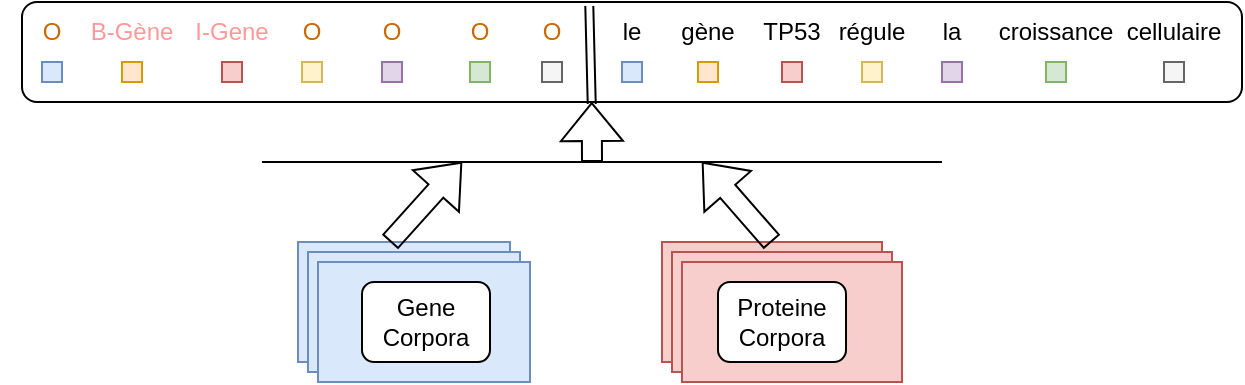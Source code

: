 <mxfile version="24.3.1" type="github">
  <diagram name="Page-1" id="dzp0P84TSuH4hanlOHp8">
    <mxGraphModel dx="880" dy="460" grid="1" gridSize="10" guides="1" tooltips="1" connect="1" arrows="1" fold="1" page="1" pageScale="1" pageWidth="827" pageHeight="1169" math="0" shadow="0">
      <root>
        <mxCell id="0" />
        <mxCell id="1" parent="0" />
        <object label="" id="hglJCg2SkFixT-TFs8rG-2">
          <mxCell style="verticalLabelPosition=bottom;verticalAlign=top;html=1;shape=mxgraph.basic.layered_rect;dx=10;outlineConnect=0;whiteSpace=wrap;rotation=0;direction=west;fillColor=#dae8fc;strokeColor=#6c8ebf;" vertex="1" parent="1">
            <mxGeometry x="298" y="500" width="116" height="70" as="geometry" />
          </mxCell>
        </object>
        <mxCell id="hglJCg2SkFixT-TFs8rG-3" value="" style="verticalLabelPosition=bottom;verticalAlign=top;html=1;shape=mxgraph.basic.layered_rect;dx=10;outlineConnect=0;whiteSpace=wrap;direction=west;fillColor=#f8cecc;strokeColor=#b85450;" vertex="1" parent="1">
          <mxGeometry x="480" y="500" width="120" height="70" as="geometry" />
        </mxCell>
        <mxCell id="hglJCg2SkFixT-TFs8rG-5" value="Gene Corpora" style="rounded=1;whiteSpace=wrap;html=1;" vertex="1" parent="1">
          <mxGeometry x="330" y="520" width="64" height="40" as="geometry" />
        </mxCell>
        <mxCell id="hglJCg2SkFixT-TFs8rG-8" value="Proteine Corpora" style="rounded=1;whiteSpace=wrap;html=1;" vertex="1" parent="1">
          <mxGeometry x="508" y="520" width="64" height="40" as="geometry" />
        </mxCell>
        <mxCell id="hglJCg2SkFixT-TFs8rG-10" value="" style="rounded=1;whiteSpace=wrap;html=1;" vertex="1" parent="1">
          <mxGeometry x="160" y="380" width="610" height="50" as="geometry" />
        </mxCell>
        <mxCell id="hglJCg2SkFixT-TFs8rG-14" value="" style="shape=flexArrow;endArrow=classic;html=1;rounded=0;" edge="1" parent="1">
          <mxGeometry width="50" height="50" relative="1" as="geometry">
            <mxPoint x="344" y="500" as="sourcePoint" />
            <mxPoint x="380" y="460" as="targetPoint" />
          </mxGeometry>
        </mxCell>
        <mxCell id="hglJCg2SkFixT-TFs8rG-17" value="" style="shape=flexArrow;endArrow=classic;html=1;rounded=0;exitX=0;exitY=0;exitDx=65;exitDy=70;exitPerimeter=0;" edge="1" parent="1" source="hglJCg2SkFixT-TFs8rG-3">
          <mxGeometry width="50" height="50" relative="1" as="geometry">
            <mxPoint x="230" y="470" as="sourcePoint" />
            <mxPoint x="500" y="460" as="targetPoint" />
          </mxGeometry>
        </mxCell>
        <mxCell id="hglJCg2SkFixT-TFs8rG-24" value="" style="endArrow=none;html=1;rounded=0;" edge="1" parent="1">
          <mxGeometry width="50" height="50" relative="1" as="geometry">
            <mxPoint x="280" y="460" as="sourcePoint" />
            <mxPoint x="620" y="460" as="targetPoint" />
          </mxGeometry>
        </mxCell>
        <mxCell id="hglJCg2SkFixT-TFs8rG-26" value="" style="shape=flexArrow;endArrow=classic;html=1;rounded=0;entryX=0.467;entryY=1;entryDx=0;entryDy=0;entryPerimeter=0;" edge="1" parent="1" target="hglJCg2SkFixT-TFs8rG-10">
          <mxGeometry width="50" height="50" relative="1" as="geometry">
            <mxPoint x="445" y="460" as="sourcePoint" />
            <mxPoint x="440" y="420" as="targetPoint" />
          </mxGeometry>
        </mxCell>
        <mxCell id="hglJCg2SkFixT-TFs8rG-27" value="" style="shape=link;html=1;rounded=0;entryX=0.465;entryY=0.04;entryDx=0;entryDy=0;entryPerimeter=0;exitX=0.467;exitY=1.02;exitDx=0;exitDy=0;exitPerimeter=0;" edge="1" parent="1" source="hglJCg2SkFixT-TFs8rG-10" target="hglJCg2SkFixT-TFs8rG-10">
          <mxGeometry width="100" relative="1" as="geometry">
            <mxPoint x="370" y="440" as="sourcePoint" />
            <mxPoint x="470" y="440" as="targetPoint" />
          </mxGeometry>
        </mxCell>
        <mxCell id="hglJCg2SkFixT-TFs8rG-28" value="" style="rounded=0;whiteSpace=wrap;html=1;fillColor=#dae8fc;strokeColor=#6c8ebf;" vertex="1" parent="1">
          <mxGeometry x="460" y="410" width="10" height="10" as="geometry" />
        </mxCell>
        <mxCell id="hglJCg2SkFixT-TFs8rG-29" value="" style="rounded=0;whiteSpace=wrap;html=1;fillColor=#ffe6cc;strokeColor=#d79b00;" vertex="1" parent="1">
          <mxGeometry x="498" y="410" width="10" height="10" as="geometry" />
        </mxCell>
        <mxCell id="hglJCg2SkFixT-TFs8rG-30" value="" style="rounded=0;whiteSpace=wrap;html=1;fillColor=#f8cecc;strokeColor=#b85450;" vertex="1" parent="1">
          <mxGeometry x="540" y="410" width="10" height="10" as="geometry" />
        </mxCell>
        <mxCell id="hglJCg2SkFixT-TFs8rG-31" value="" style="rounded=0;whiteSpace=wrap;html=1;fillColor=#e1d5e7;strokeColor=#9673a6;" vertex="1" parent="1">
          <mxGeometry x="620" y="410" width="10" height="10" as="geometry" />
        </mxCell>
        <mxCell id="hglJCg2SkFixT-TFs8rG-32" value="" style="rounded=0;whiteSpace=wrap;html=1;fillColor=#fff2cc;strokeColor=#d6b656;" vertex="1" parent="1">
          <mxGeometry x="580" y="410" width="10" height="10" as="geometry" />
        </mxCell>
        <mxCell id="hglJCg2SkFixT-TFs8rG-33" value="" style="rounded=0;whiteSpace=wrap;html=1;fillColor=#d5e8d4;strokeColor=#82b366;" vertex="1" parent="1">
          <mxGeometry x="672" y="410" width="10" height="10" as="geometry" />
        </mxCell>
        <mxCell id="hglJCg2SkFixT-TFs8rG-34" value="" style="rounded=0;whiteSpace=wrap;html=1;fillColor=#f5f5f5;fontColor=#333333;strokeColor=#666666;" vertex="1" parent="1">
          <mxGeometry x="731" y="410" width="10" height="10" as="geometry" />
        </mxCell>
        <mxCell id="hglJCg2SkFixT-TFs8rG-39" value="le" style="text;html=1;align=center;verticalAlign=middle;whiteSpace=wrap;rounded=0;" vertex="1" parent="1">
          <mxGeometry x="439" y="380" width="52" height="30" as="geometry" />
        </mxCell>
        <mxCell id="hglJCg2SkFixT-TFs8rG-40" value="gène" style="text;html=1;align=center;verticalAlign=middle;whiteSpace=wrap;rounded=0;" vertex="1" parent="1">
          <mxGeometry x="477" y="380" width="52" height="30" as="geometry" />
        </mxCell>
        <mxCell id="hglJCg2SkFixT-TFs8rG-41" value="TP53" style="text;html=1;align=center;verticalAlign=middle;whiteSpace=wrap;rounded=0;" vertex="1" parent="1">
          <mxGeometry x="519" y="380" width="52" height="30" as="geometry" />
        </mxCell>
        <mxCell id="hglJCg2SkFixT-TFs8rG-42" value="régule" style="text;html=1;align=center;verticalAlign=middle;whiteSpace=wrap;rounded=0;" vertex="1" parent="1">
          <mxGeometry x="559" y="380" width="52" height="30" as="geometry" />
        </mxCell>
        <mxCell id="hglJCg2SkFixT-TFs8rG-43" value="la" style="text;html=1;align=center;verticalAlign=middle;whiteSpace=wrap;rounded=0;" vertex="1" parent="1">
          <mxGeometry x="599" y="380" width="52" height="30" as="geometry" />
        </mxCell>
        <mxCell id="hglJCg2SkFixT-TFs8rG-44" value="croissance" style="text;html=1;align=center;verticalAlign=middle;whiteSpace=wrap;rounded=0;" vertex="1" parent="1">
          <mxGeometry x="651" y="380" width="52" height="30" as="geometry" />
        </mxCell>
        <mxCell id="hglJCg2SkFixT-TFs8rG-45" value="cellulaire" style="text;html=1;align=center;verticalAlign=middle;whiteSpace=wrap;rounded=0;" vertex="1" parent="1">
          <mxGeometry x="710" y="380" width="52" height="30" as="geometry" />
        </mxCell>
        <mxCell id="hglJCg2SkFixT-TFs8rG-50" value="" style="rounded=0;whiteSpace=wrap;html=1;fillColor=#dae8fc;strokeColor=#6c8ebf;" vertex="1" parent="1">
          <mxGeometry x="170" y="410" width="10" height="10" as="geometry" />
        </mxCell>
        <mxCell id="hglJCg2SkFixT-TFs8rG-51" value="" style="rounded=0;whiteSpace=wrap;html=1;fillColor=#ffe6cc;strokeColor=#d79b00;" vertex="1" parent="1">
          <mxGeometry x="210" y="410" width="10" height="10" as="geometry" />
        </mxCell>
        <mxCell id="hglJCg2SkFixT-TFs8rG-52" value="" style="rounded=0;whiteSpace=wrap;html=1;fillColor=#f8cecc;strokeColor=#b85450;" vertex="1" parent="1">
          <mxGeometry x="260" y="410" width="10" height="10" as="geometry" />
        </mxCell>
        <mxCell id="hglJCg2SkFixT-TFs8rG-53" value="" style="rounded=0;whiteSpace=wrap;html=1;fillColor=#fff2cc;strokeColor=#d6b656;" vertex="1" parent="1">
          <mxGeometry x="300" y="410" width="10" height="10" as="geometry" />
        </mxCell>
        <mxCell id="hglJCg2SkFixT-TFs8rG-54" value="" style="rounded=0;whiteSpace=wrap;html=1;fillColor=#e1d5e7;strokeColor=#9673a6;" vertex="1" parent="1">
          <mxGeometry x="340" y="410" width="10" height="10" as="geometry" />
        </mxCell>
        <mxCell id="hglJCg2SkFixT-TFs8rG-55" value="" style="rounded=0;whiteSpace=wrap;html=1;fillColor=#d5e8d4;strokeColor=#82b366;" vertex="1" parent="1">
          <mxGeometry x="384" y="410" width="10" height="10" as="geometry" />
        </mxCell>
        <mxCell id="hglJCg2SkFixT-TFs8rG-56" value="" style="rounded=0;whiteSpace=wrap;html=1;fillColor=#f5f5f5;strokeColor=#666666;fontColor=#333333;" vertex="1" parent="1">
          <mxGeometry x="420" y="410" width="10" height="10" as="geometry" />
        </mxCell>
        <mxCell id="hglJCg2SkFixT-TFs8rG-62" value="&lt;font color=&quot;#cc6600&quot;&gt;O&lt;/font&gt;" style="text;html=1;align=center;verticalAlign=middle;whiteSpace=wrap;rounded=0;" vertex="1" parent="1">
          <mxGeometry x="149" y="380" width="52" height="30" as="geometry" />
        </mxCell>
        <mxCell id="hglJCg2SkFixT-TFs8rG-63" value="&lt;font color=&quot;#ff9999&quot;&gt;B-Gène&lt;/font&gt;" style="text;html=1;align=center;verticalAlign=middle;whiteSpace=wrap;rounded=0;" vertex="1" parent="1">
          <mxGeometry x="189" y="380" width="52" height="30" as="geometry" />
        </mxCell>
        <mxCell id="hglJCg2SkFixT-TFs8rG-64" value="&lt;font color=&quot;#ff9999&quot;&gt;I-Gene&lt;/font&gt;" style="text;html=1;align=center;verticalAlign=middle;whiteSpace=wrap;rounded=0;" vertex="1" parent="1">
          <mxGeometry x="239" y="380" width="52" height="30" as="geometry" />
        </mxCell>
        <mxCell id="hglJCg2SkFixT-TFs8rG-65" value="&lt;font color=&quot;#cc6600&quot;&gt;O&lt;/font&gt;" style="text;html=1;align=center;verticalAlign=middle;whiteSpace=wrap;rounded=0;" vertex="1" parent="1">
          <mxGeometry x="279" y="380" width="52" height="30" as="geometry" />
        </mxCell>
        <mxCell id="hglJCg2SkFixT-TFs8rG-66" value="&lt;font color=&quot;#cc6600&quot;&gt;O&lt;/font&gt;" style="text;html=1;align=center;verticalAlign=middle;whiteSpace=wrap;rounded=0;" vertex="1" parent="1">
          <mxGeometry x="319" y="380" width="52" height="30" as="geometry" />
        </mxCell>
        <mxCell id="hglJCg2SkFixT-TFs8rG-67" value="&lt;font color=&quot;#cc6600&quot;&gt;O&lt;/font&gt;" style="text;html=1;align=center;verticalAlign=middle;whiteSpace=wrap;rounded=0;" vertex="1" parent="1">
          <mxGeometry x="363" y="380" width="52" height="30" as="geometry" />
        </mxCell>
        <mxCell id="hglJCg2SkFixT-TFs8rG-68" value="&lt;font color=&quot;#cc6600&quot;&gt;O&lt;/font&gt;" style="text;html=1;align=center;verticalAlign=middle;whiteSpace=wrap;rounded=0;" vertex="1" parent="1">
          <mxGeometry x="399" y="380" width="52" height="30" as="geometry" />
        </mxCell>
      </root>
    </mxGraphModel>
  </diagram>
</mxfile>
